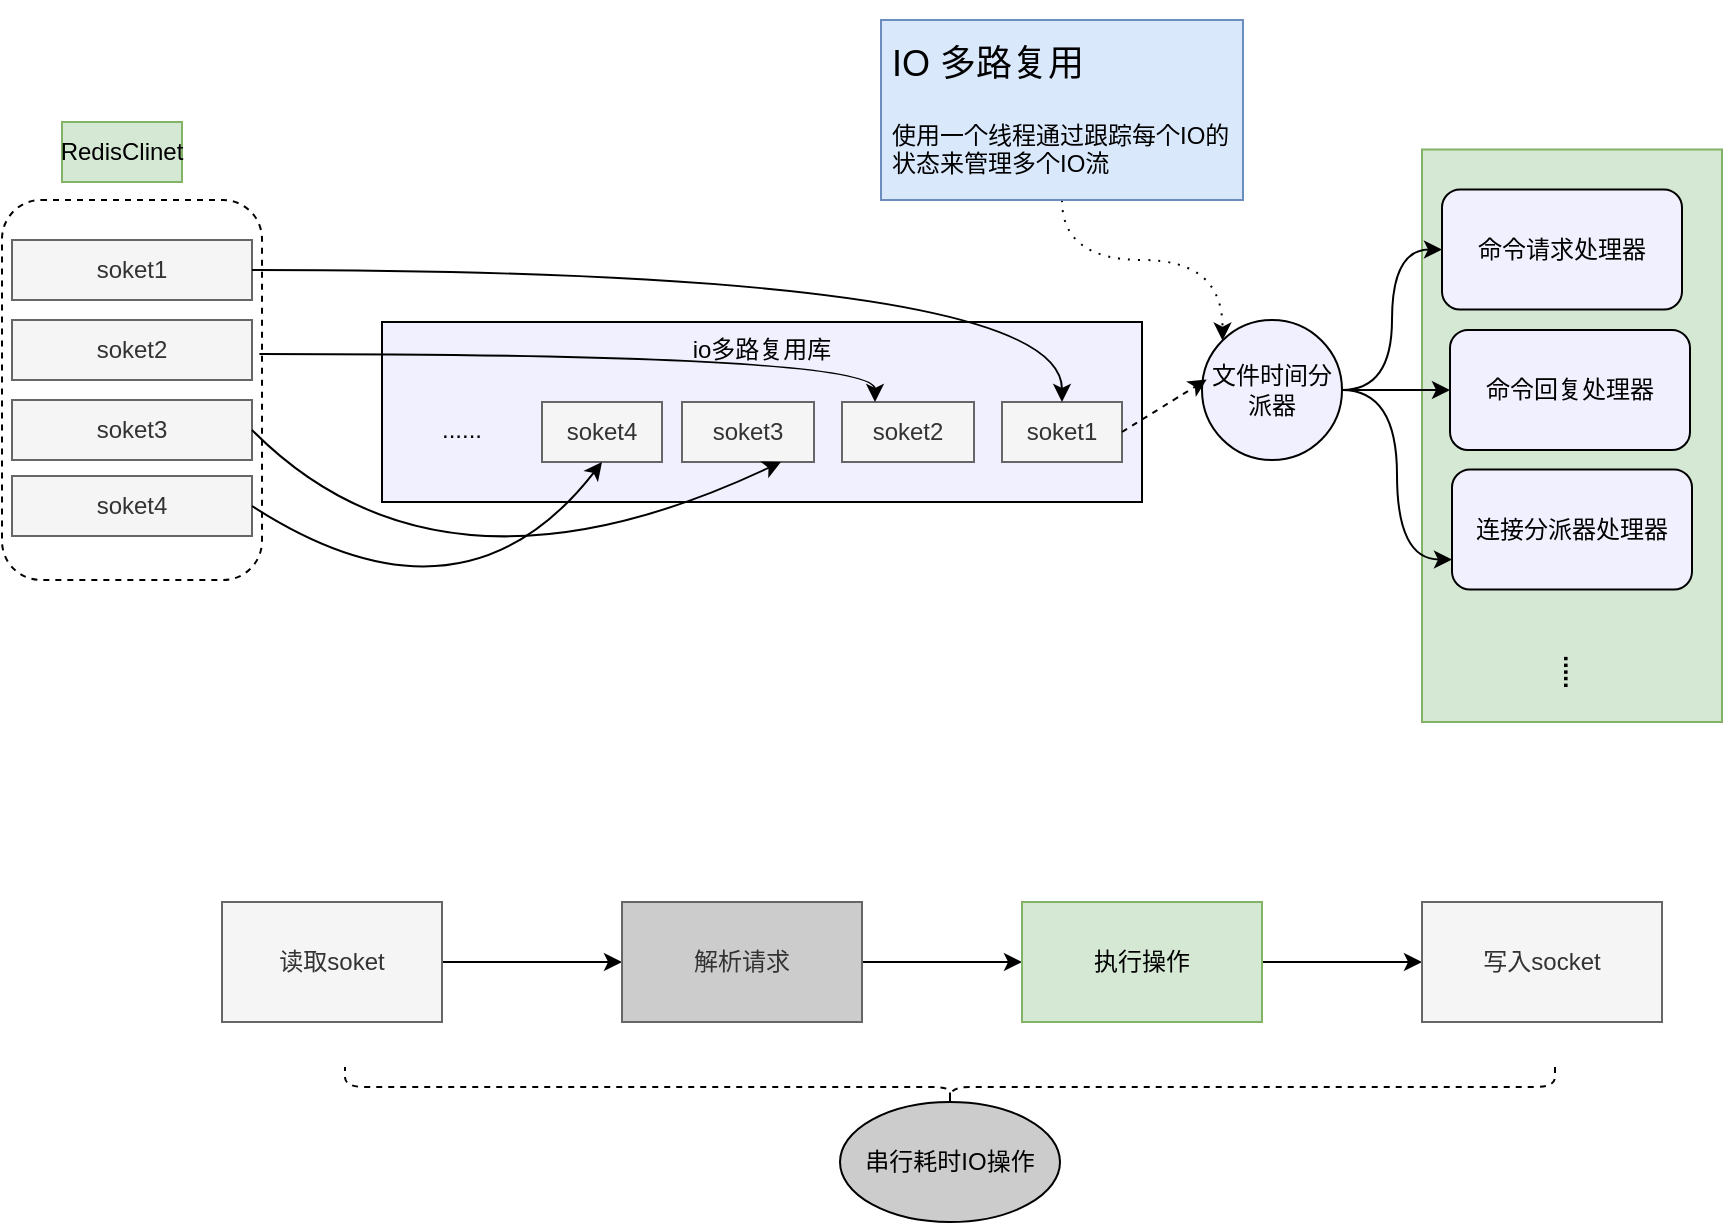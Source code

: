 <mxfile version="20.6.1" type="github">
  <diagram id="KV-nOTaDP4s8WVsdAU5d" name="Page-1">
    <mxGraphModel dx="1783" dy="746" grid="1" gridSize="10" guides="1" tooltips="1" connect="1" arrows="1" fold="1" page="1" pageScale="1" pageWidth="827" pageHeight="1169" math="0" shadow="0">
      <root>
        <mxCell id="0" />
        <mxCell id="1" parent="0" />
        <mxCell id="WbPpXwkmTqXiC3GP8UkJ-7" value="" style="rounded=1;whiteSpace=wrap;html=1;dashed=1;" vertex="1" parent="1">
          <mxGeometry x="-50" y="139" width="130" height="190" as="geometry" />
        </mxCell>
        <mxCell id="WbPpXwkmTqXiC3GP8UkJ-5" value="soket3" style="rounded=0;whiteSpace=wrap;html=1;fillColor=#f5f5f5;fontColor=#333333;strokeColor=#666666;" vertex="1" parent="1">
          <mxGeometry x="-45" y="239" width="120" height="30" as="geometry" />
        </mxCell>
        <mxCell id="WbPpXwkmTqXiC3GP8UkJ-6" value="soket4" style="rounded=0;whiteSpace=wrap;html=1;fillColor=#f5f5f5;fontColor=#333333;strokeColor=#666666;" vertex="1" parent="1">
          <mxGeometry x="-45" y="277" width="120" height="30" as="geometry" />
        </mxCell>
        <mxCell id="WbPpXwkmTqXiC3GP8UkJ-3" value="soket1" style="rounded=0;whiteSpace=wrap;html=1;fillColor=#f5f5f5;fontColor=#333333;strokeColor=#666666;" vertex="1" parent="1">
          <mxGeometry x="-45" y="159" width="120" height="30" as="geometry" />
        </mxCell>
        <mxCell id="WbPpXwkmTqXiC3GP8UkJ-4" value="soket2" style="rounded=0;whiteSpace=wrap;html=1;fillColor=#f5f5f5;fontColor=#333333;strokeColor=#666666;" vertex="1" parent="1">
          <mxGeometry x="-45" y="199" width="120" height="30" as="geometry" />
        </mxCell>
        <mxCell id="WbPpXwkmTqXiC3GP8UkJ-10" value="" style="edgeStyle=orthogonalEdgeStyle;rounded=0;orthogonalLoop=1;jettySize=auto;html=1;" edge="1" parent="1" source="WbPpXwkmTqXiC3GP8UkJ-8" target="WbPpXwkmTqXiC3GP8UkJ-9">
          <mxGeometry relative="1" as="geometry" />
        </mxCell>
        <mxCell id="WbPpXwkmTqXiC3GP8UkJ-8" value="读取soket" style="rounded=0;whiteSpace=wrap;html=1;fillColor=#f5f5f5;fontColor=#333333;strokeColor=#666666;" vertex="1" parent="1">
          <mxGeometry x="60" y="490" width="110" height="60" as="geometry" />
        </mxCell>
        <mxCell id="WbPpXwkmTqXiC3GP8UkJ-12" value="" style="edgeStyle=orthogonalEdgeStyle;rounded=0;orthogonalLoop=1;jettySize=auto;html=1;" edge="1" parent="1" source="WbPpXwkmTqXiC3GP8UkJ-9" target="WbPpXwkmTqXiC3GP8UkJ-11">
          <mxGeometry relative="1" as="geometry" />
        </mxCell>
        <mxCell id="WbPpXwkmTqXiC3GP8UkJ-9" value="解析请求" style="whiteSpace=wrap;html=1;fillColor=#CCCCCC;strokeColor=#666666;fontColor=#333333;rounded=0;" vertex="1" parent="1">
          <mxGeometry x="260" y="490" width="120" height="60" as="geometry" />
        </mxCell>
        <mxCell id="WbPpXwkmTqXiC3GP8UkJ-14" value="" style="edgeStyle=orthogonalEdgeStyle;rounded=0;orthogonalLoop=1;jettySize=auto;html=1;" edge="1" parent="1" source="WbPpXwkmTqXiC3GP8UkJ-11" target="WbPpXwkmTqXiC3GP8UkJ-13">
          <mxGeometry relative="1" as="geometry" />
        </mxCell>
        <mxCell id="WbPpXwkmTqXiC3GP8UkJ-11" value="执行操作" style="whiteSpace=wrap;html=1;fillColor=#d5e8d4;strokeColor=#82b366;rounded=0;" vertex="1" parent="1">
          <mxGeometry x="460" y="490" width="120" height="60" as="geometry" />
        </mxCell>
        <mxCell id="WbPpXwkmTqXiC3GP8UkJ-13" value="写入socket" style="whiteSpace=wrap;html=1;fillColor=#f5f5f5;strokeColor=#666666;fontColor=#333333;rounded=0;" vertex="1" parent="1">
          <mxGeometry x="660" y="490" width="120" height="60" as="geometry" />
        </mxCell>
        <mxCell id="WbPpXwkmTqXiC3GP8UkJ-17" value="" style="shape=curlyBracket;whiteSpace=wrap;html=1;rounded=1;flipH=1;labelPosition=right;verticalLabelPosition=middle;align=left;verticalAlign=middle;dashed=1;rotation=90;" vertex="1" parent="1">
          <mxGeometry x="414" y="280" width="20" height="605" as="geometry" />
        </mxCell>
        <mxCell id="WbPpXwkmTqXiC3GP8UkJ-21" value="串行耗时IO操作" style="ellipse;whiteSpace=wrap;html=1;fillColor=#CCCCCC;" vertex="1" parent="1">
          <mxGeometry x="369" y="590" width="110" height="60" as="geometry" />
        </mxCell>
        <mxCell id="WbPpXwkmTqXiC3GP8UkJ-23" value="io多路复用库" style="rounded=0;whiteSpace=wrap;html=1;fillColor=#F1F0FF;verticalAlign=top;" vertex="1" parent="1">
          <mxGeometry x="140" y="200" width="380" height="90" as="geometry" />
        </mxCell>
        <mxCell id="WbPpXwkmTqXiC3GP8UkJ-25" value="soket1" style="rounded=0;whiteSpace=wrap;html=1;fillColor=#f5f5f5;fontColor=#333333;strokeColor=#666666;" vertex="1" parent="1">
          <mxGeometry x="450" y="240" width="60" height="30" as="geometry" />
        </mxCell>
        <mxCell id="WbPpXwkmTqXiC3GP8UkJ-27" value="soket2" style="rounded=0;whiteSpace=wrap;html=1;fillColor=#f5f5f5;fontColor=#333333;strokeColor=#666666;" vertex="1" parent="1">
          <mxGeometry x="370" y="240" width="66" height="30" as="geometry" />
        </mxCell>
        <mxCell id="WbPpXwkmTqXiC3GP8UkJ-28" value="soket3" style="rounded=0;whiteSpace=wrap;html=1;fillColor=#f5f5f5;fontColor=#333333;strokeColor=#666666;" vertex="1" parent="1">
          <mxGeometry x="290" y="240" width="66" height="30" as="geometry" />
        </mxCell>
        <mxCell id="WbPpXwkmTqXiC3GP8UkJ-29" value="文件时间分派器" style="ellipse;whiteSpace=wrap;html=1;aspect=fixed;fillColor=#F1F0FF;" vertex="1" parent="1">
          <mxGeometry x="550" y="199" width="70" height="70" as="geometry" />
        </mxCell>
        <mxCell id="WbPpXwkmTqXiC3GP8UkJ-30" value="soket4" style="rounded=0;whiteSpace=wrap;html=1;fillColor=#f5f5f5;fontColor=#333333;strokeColor=#666666;" vertex="1" parent="1">
          <mxGeometry x="220" y="240" width="60" height="30" as="geometry" />
        </mxCell>
        <mxCell id="WbPpXwkmTqXiC3GP8UkJ-31" value="" style="rounded=0;whiteSpace=wrap;html=1;fillColor=#d5e8d4;strokeColor=#82b366;" vertex="1" parent="1">
          <mxGeometry x="660" y="113.75" width="150" height="286.25" as="geometry" />
        </mxCell>
        <mxCell id="WbPpXwkmTqXiC3GP8UkJ-32" value="命令请求处理器" style="rounded=1;whiteSpace=wrap;html=1;fillColor=#F1F0FF;" vertex="1" parent="1">
          <mxGeometry x="670" y="133.75" width="120" height="60" as="geometry" />
        </mxCell>
        <mxCell id="WbPpXwkmTqXiC3GP8UkJ-33" value="命令回复处理器" style="rounded=1;whiteSpace=wrap;html=1;fillColor=#F1F0FF;" vertex="1" parent="1">
          <mxGeometry x="674" y="204" width="120" height="60" as="geometry" />
        </mxCell>
        <mxCell id="WbPpXwkmTqXiC3GP8UkJ-34" value="连接分派器处理器" style="rounded=1;whiteSpace=wrap;html=1;fillColor=#F1F0FF;" vertex="1" parent="1">
          <mxGeometry x="675" y="273.75" width="120" height="60" as="geometry" />
        </mxCell>
        <mxCell id="WbPpXwkmTqXiC3GP8UkJ-35" value="" style="endArrow=classic;html=1;rounded=0;entryX=0;entryY=0.5;entryDx=0;entryDy=0;edgeStyle=orthogonalEdgeStyle;curved=1;exitX=1;exitY=0.5;exitDx=0;exitDy=0;" edge="1" parent="1" source="WbPpXwkmTqXiC3GP8UkJ-29" target="WbPpXwkmTqXiC3GP8UkJ-32">
          <mxGeometry width="50" height="50" relative="1" as="geometry">
            <mxPoint x="630" y="240" as="sourcePoint" />
            <mxPoint x="670" y="190" as="targetPoint" />
          </mxGeometry>
        </mxCell>
        <mxCell id="WbPpXwkmTqXiC3GP8UkJ-36" value="" style="endArrow=classic;html=1;rounded=0;entryX=0;entryY=0.75;entryDx=0;entryDy=0;edgeStyle=orthogonalEdgeStyle;curved=1;exitX=1;exitY=0.5;exitDx=0;exitDy=0;" edge="1" parent="1" source="WbPpXwkmTqXiC3GP8UkJ-29" target="WbPpXwkmTqXiC3GP8UkJ-34">
          <mxGeometry width="50" height="50" relative="1" as="geometry">
            <mxPoint x="640" y="250" as="sourcePoint" />
            <mxPoint x="680" y="173.75" as="targetPoint" />
          </mxGeometry>
        </mxCell>
        <mxCell id="WbPpXwkmTqXiC3GP8UkJ-37" value="" style="endArrow=classic;html=1;rounded=0;entryX=0;entryY=0.5;entryDx=0;entryDy=0;edgeStyle=orthogonalEdgeStyle;curved=1;exitX=1;exitY=0.5;exitDx=0;exitDy=0;" edge="1" parent="1" source="WbPpXwkmTqXiC3GP8UkJ-29" target="WbPpXwkmTqXiC3GP8UkJ-33">
          <mxGeometry width="50" height="50" relative="1" as="geometry">
            <mxPoint x="640.0" y="255" as="sourcePoint" />
            <mxPoint x="685" y="346.75" as="targetPoint" />
          </mxGeometry>
        </mxCell>
        <mxCell id="WbPpXwkmTqXiC3GP8UkJ-38" value="" style="endArrow=classic;html=1;rounded=0;curved=1;exitX=1;exitY=0.5;exitDx=0;exitDy=0;entryX=0.033;entryY=0.425;entryDx=0;entryDy=0;entryPerimeter=0;dashed=1;" edge="1" parent="1" source="WbPpXwkmTqXiC3GP8UkJ-25" target="WbPpXwkmTqXiC3GP8UkJ-29">
          <mxGeometry width="50" height="50" relative="1" as="geometry">
            <mxPoint x="530" y="280" as="sourcePoint" />
            <mxPoint x="580" y="230" as="targetPoint" />
          </mxGeometry>
        </mxCell>
        <mxCell id="WbPpXwkmTqXiC3GP8UkJ-40" value="....." style="text;html=1;strokeColor=none;fillColor=none;align=center;verticalAlign=middle;whiteSpace=wrap;rounded=0;rotation=90;fontStyle=1" vertex="1" parent="1">
          <mxGeometry x="705" y="360" width="60" height="30" as="geometry" />
        </mxCell>
        <mxCell id="WbPpXwkmTqXiC3GP8UkJ-41" value="......" style="text;html=1;strokeColor=none;fillColor=none;align=center;verticalAlign=middle;whiteSpace=wrap;rounded=0;" vertex="1" parent="1">
          <mxGeometry x="150" y="239" width="60" height="30" as="geometry" />
        </mxCell>
        <mxCell id="WbPpXwkmTqXiC3GP8UkJ-42" value="" style="endArrow=classic;html=1;rounded=0;exitX=1;exitY=0.5;exitDx=0;exitDy=0;entryX=0.5;entryY=0;entryDx=0;entryDy=0;edgeStyle=orthogonalEdgeStyle;elbow=vertical;curved=1;" edge="1" parent="1" source="WbPpXwkmTqXiC3GP8UkJ-3" target="WbPpXwkmTqXiC3GP8UkJ-25">
          <mxGeometry width="50" height="50" relative="1" as="geometry">
            <mxPoint x="290" y="310" as="sourcePoint" />
            <mxPoint x="340" y="260" as="targetPoint" />
          </mxGeometry>
        </mxCell>
        <mxCell id="WbPpXwkmTqXiC3GP8UkJ-43" value="" style="endArrow=classic;html=1;rounded=0;exitX=0.99;exitY=0.405;exitDx=0;exitDy=0;entryX=0.25;entryY=0;entryDx=0;entryDy=0;edgeStyle=orthogonalEdgeStyle;elbow=vertical;curved=1;exitPerimeter=0;" edge="1" parent="1" source="WbPpXwkmTqXiC3GP8UkJ-7" target="WbPpXwkmTqXiC3GP8UkJ-27">
          <mxGeometry width="50" height="50" relative="1" as="geometry">
            <mxPoint x="85" y="184" as="sourcePoint" />
            <mxPoint x="490" y="250" as="targetPoint" />
          </mxGeometry>
        </mxCell>
        <mxCell id="WbPpXwkmTqXiC3GP8UkJ-45" value="" style="endArrow=classic;html=1;rounded=0;curved=1;elbow=vertical;entryX=0.75;entryY=1;entryDx=0;entryDy=0;exitX=1;exitY=0.5;exitDx=0;exitDy=0;" edge="1" parent="1" source="WbPpXwkmTqXiC3GP8UkJ-5" target="WbPpXwkmTqXiC3GP8UkJ-28">
          <mxGeometry width="50" height="50" relative="1" as="geometry">
            <mxPoint x="70" y="330" as="sourcePoint" />
            <mxPoint x="120" y="280" as="targetPoint" />
            <Array as="points">
              <mxPoint x="170" y="350" />
            </Array>
          </mxGeometry>
        </mxCell>
        <mxCell id="WbPpXwkmTqXiC3GP8UkJ-48" value="" style="endArrow=classic;html=1;rounded=0;curved=1;elbow=vertical;entryX=0.5;entryY=1;entryDx=0;entryDy=0;exitX=1;exitY=0.5;exitDx=0;exitDy=0;" edge="1" parent="1" source="WbPpXwkmTqXiC3GP8UkJ-6" target="WbPpXwkmTqXiC3GP8UkJ-30">
          <mxGeometry width="50" height="50" relative="1" as="geometry">
            <mxPoint x="85" y="264" as="sourcePoint" />
            <mxPoint x="349.5" y="280.0" as="targetPoint" />
            <Array as="points">
              <mxPoint x="180" y="360" />
            </Array>
          </mxGeometry>
        </mxCell>
        <mxCell id="WbPpXwkmTqXiC3GP8UkJ-49" value="RedisClinet" style="text;html=1;strokeColor=#82b366;fillColor=#d5e8d4;align=center;verticalAlign=middle;whiteSpace=wrap;rounded=0;" vertex="1" parent="1">
          <mxGeometry x="-20" y="100" width="60" height="30" as="geometry" />
        </mxCell>
        <mxCell id="WbPpXwkmTqXiC3GP8UkJ-52" style="edgeStyle=orthogonalEdgeStyle;curved=1;rounded=0;orthogonalLoop=1;jettySize=auto;html=1;entryX=0;entryY=0;entryDx=0;entryDy=0;fontSize=18;elbow=vertical;dashed=1;dashPattern=1 4;" edge="1" parent="1" source="WbPpXwkmTqXiC3GP8UkJ-51" target="WbPpXwkmTqXiC3GP8UkJ-29">
          <mxGeometry relative="1" as="geometry" />
        </mxCell>
        <mxCell id="WbPpXwkmTqXiC3GP8UkJ-51" value="&lt;h1&gt;&lt;span style=&quot;font-weight: normal;&quot;&gt;&lt;font style=&quot;font-size: 18px;&quot;&gt;IO 多路复用&lt;/font&gt;&lt;/span&gt;&lt;/h1&gt;&lt;p&gt;使用一个线程通过跟踪每个IO的状态来管理多个IO流&lt;/p&gt;" style="text;html=1;strokeColor=#6c8ebf;fillColor=#dae8fc;spacing=5;spacingTop=-20;whiteSpace=wrap;overflow=hidden;rounded=0;" vertex="1" parent="1">
          <mxGeometry x="389.5" y="49" width="181" height="90" as="geometry" />
        </mxCell>
      </root>
    </mxGraphModel>
  </diagram>
</mxfile>

